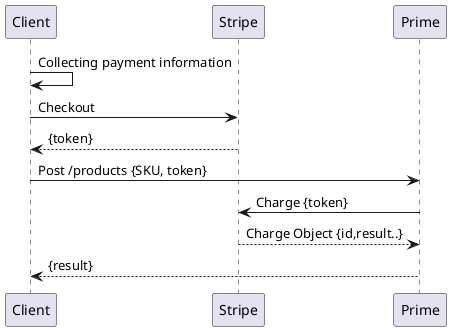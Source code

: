 @startuml

Client -> Client : Collecting payment information
Client -> Stripe : Checkout
Stripe --> Client: {token}
Client -> Prime: Post /products {SKU, token}
Prime -> Stripe: Charge {token}
Stripe --> Prime: Charge Object {id,result..}
Prime --> Client: {result}

@enduml
